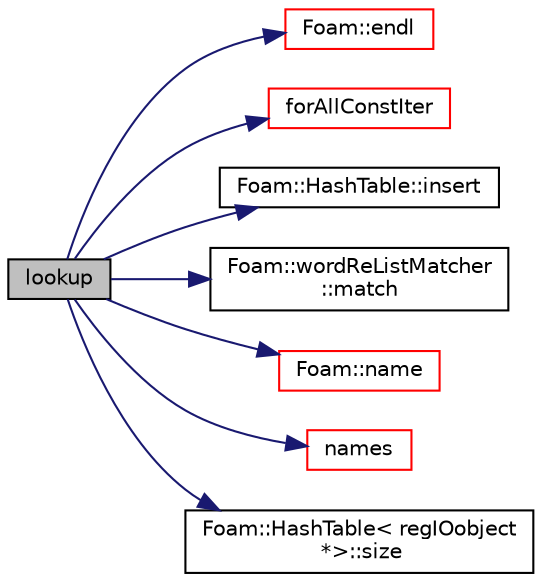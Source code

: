 digraph "lookup"
{
  bgcolor="transparent";
  edge [fontname="Helvetica",fontsize="10",labelfontname="Helvetica",labelfontsize="10"];
  node [fontname="Helvetica",fontsize="10",shape=record];
  rankdir="LR";
  Node688 [label="lookup",height=0.2,width=0.4,color="black", fillcolor="grey75", style="filled", fontcolor="black"];
  Node688 -> Node689 [color="midnightblue",fontsize="10",style="solid",fontname="Helvetica"];
  Node689 [label="Foam::endl",height=0.2,width=0.4,color="red",URL="$a21851.html#a2db8fe02a0d3909e9351bb4275b23ce4",tooltip="Add newline and flush stream. "];
  Node688 -> Node691 [color="midnightblue",fontsize="10",style="solid",fontname="Helvetica"];
  Node691 [label="forAllConstIter",height=0.2,width=0.4,color="red",URL="$a39311.html#ae21e2836509b0fa7f7cedf6493b11b09"];
  Node688 -> Node954 [color="midnightblue",fontsize="10",style="solid",fontname="Helvetica"];
  Node954 [label="Foam::HashTable::insert",height=0.2,width=0.4,color="black",URL="$a26841.html#a5eee1e0e199ad59b9cb3916cd42156e0",tooltip="Insert a new hashedEntry. "];
  Node688 -> Node986 [color="midnightblue",fontsize="10",style="solid",fontname="Helvetica"];
  Node986 [label="Foam::wordReListMatcher\l::match",height=0.2,width=0.4,color="black",URL="$a29553.html#a6eed83f5b8224d6cc9e70726595c6e4e",tooltip="Return true if string matches any of the regular expressions. "];
  Node688 -> Node867 [color="midnightblue",fontsize="10",style="solid",fontname="Helvetica"];
  Node867 [label="Foam::name",height=0.2,width=0.4,color="red",URL="$a21851.html#adcb0df2bd4953cb6bb390272d8263c3a",tooltip="Return a string representation of a complex. "];
  Node688 -> Node987 [color="midnightblue",fontsize="10",style="solid",fontname="Helvetica"];
  Node987 [label="names",height=0.2,width=0.4,color="red",URL="$a27253.html#ada6aa4fc7adb36994dc5e27d319a3acc",tooltip="Return the list of names of the IOobjects. "];
  Node688 -> Node850 [color="midnightblue",fontsize="10",style="solid",fontname="Helvetica"];
  Node850 [label="Foam::HashTable\< regIOobject\l *\>::size",height=0.2,width=0.4,color="black",URL="$a26841.html#a47b3bf30da1eb3ab8076b5fbe00e0494",tooltip="Return number of elements in table. "];
}

